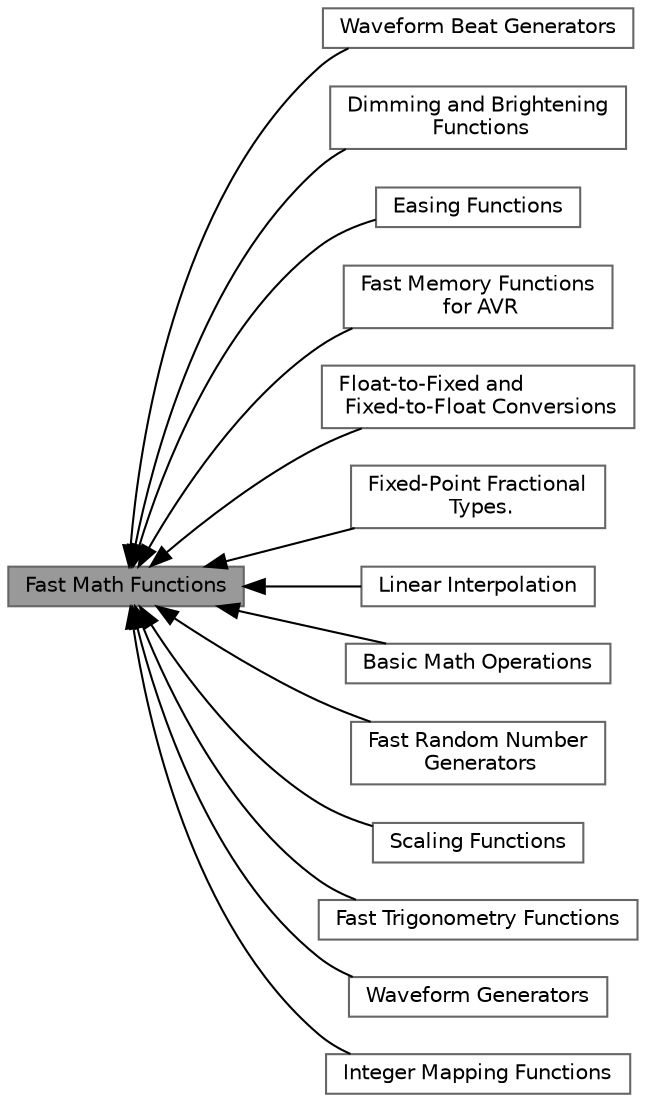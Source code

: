 digraph "Fast Math Functions"
{
 // LATEX_PDF_SIZE
  bgcolor="transparent";
  edge [fontname=Helvetica,fontsize=10,labelfontname=Helvetica,labelfontsize=10];
  node [fontname=Helvetica,fontsize=10,shape=box,height=0.2,width=0.4];
  rankdir=LR;
  Node13 [id="Node000013",label="Waveform Beat Generators",height=0.2,width=0.4,color="grey40", fillcolor="white", style="filled",URL="$d6/d6c/group___beat_generators.html",tooltip="Waveform generators that reset at a given number of \"beats per minute\" (BPM)."];
  Node3 [id="Node000003",label="Dimming and Brightening\l Functions",height=0.2,width=0.4,color="grey40", fillcolor="white", style="filled",URL="$dc/d3e/group___dimming.html",tooltip="Functions to dim or brighten data."];
  Node4 [id="Node000004",label="Easing Functions",height=0.2,width=0.4,color="grey40", fillcolor="white", style="filled",URL="$d4/dfe/group___easing.html",tooltip="Specify the rate of change of a parameter over time."];
  Node5 [id="Node000005",label="Fast Memory Functions\l for AVR",height=0.2,width=0.4,color="grey40", fillcolor="white", style="filled",URL="$d6/de6/group___fast_memory.html",tooltip="Alternatives to memmove, memcpy, and memset that are faster on AVR than standard avr-libc 1...."];
  Node9 [id="Node000009",label="Float-to-Fixed and\l Fixed-to-Float Conversions",height=0.2,width=0.4,color="grey40", fillcolor="white", style="filled",URL="$d5/d66/group___float_conversions.html",tooltip="Functions to convert between floating point and fixed point types."];
  Node8 [id="Node000008",label="Fixed-Point Fractional\l Types.",height=0.2,width=0.4,color="grey40", fillcolor="white", style="filled",URL="$db/d58/group___fractional_types.html",tooltip="Types for storing fractional data."];
  Node11 [id="Node000011",label="Linear Interpolation",height=0.2,width=0.4,color="grey40", fillcolor="white", style="filled",URL="$d6/d19/group___linear_interpolation.html",tooltip="Fast linear interpolation functions, such as could be used for Perlin noise, etc."];
  Node2 [id="Node000002",label="Basic Math Operations",height=0.2,width=0.4,color="grey40", fillcolor="white", style="filled",URL="$d5/d98/group___math.html",tooltip="Fast, efficient 8-bit math functions specifically designed for high-performance LED programming."];
  Node6 [id="Node000006",label="Fast Random Number\l Generators",height=0.2,width=0.4,color="grey40", fillcolor="white", style="filled",URL="$d2/d0d/group___random.html",tooltip="Fast 8-bit and 16-bit unsigned random number generators."];
  Node12 [id="Node000012",label="Scaling Functions",height=0.2,width=0.4,color="grey40", fillcolor="white", style="filled",URL="$d0/da8/group___scaling.html",tooltip="Fast, efficient 8-bit scaling functions specifically designed for high-performance LED programming."];
  Node7 [id="Node000007",label="Fast Trigonometry Functions",height=0.2,width=0.4,color="grey40", fillcolor="white", style="filled",URL="$d1/ddc/group___trig.html",tooltip="Fast 8-bit and 16-bit approximations of sin(x) and cos(x)."];
  Node14 [id="Node000014",label="Waveform Generators",height=0.2,width=0.4,color="grey40", fillcolor="white", style="filled",URL="$d1/d7a/group___waveform_generators.html",tooltip="General purpose wave generator functions."];
  Node10 [id="Node000010",label="Integer Mapping Functions",height=0.2,width=0.4,color="grey40", fillcolor="white", style="filled",URL="$d1/d12/group__intmap.html",tooltip="Maps a scalar from one integer size to another."];
  Node1 [id="Node000001",label="Fast Math Functions",height=0.2,width=0.4,color="gray40", fillcolor="grey60", style="filled", fontcolor="black",tooltip="Fast, efficient 8-bit math functions specifically designed for high-performance LED programming."];
  Node1->Node2 [shape=plaintext, dir="back", style="solid"];
  Node1->Node3 [shape=plaintext, dir="back", style="solid"];
  Node1->Node4 [shape=plaintext, dir="back", style="solid"];
  Node1->Node5 [shape=plaintext, dir="back", style="solid"];
  Node1->Node6 [shape=plaintext, dir="back", style="solid"];
  Node1->Node7 [shape=plaintext, dir="back", style="solid"];
  Node1->Node8 [shape=plaintext, dir="back", style="solid"];
  Node1->Node9 [shape=plaintext, dir="back", style="solid"];
  Node1->Node10 [shape=plaintext, dir="back", style="solid"];
  Node1->Node11 [shape=plaintext, dir="back", style="solid"];
  Node1->Node12 [shape=plaintext, dir="back", style="solid"];
  Node1->Node13 [shape=plaintext, dir="back", style="solid"];
  Node1->Node14 [shape=plaintext, dir="back", style="solid"];
}
